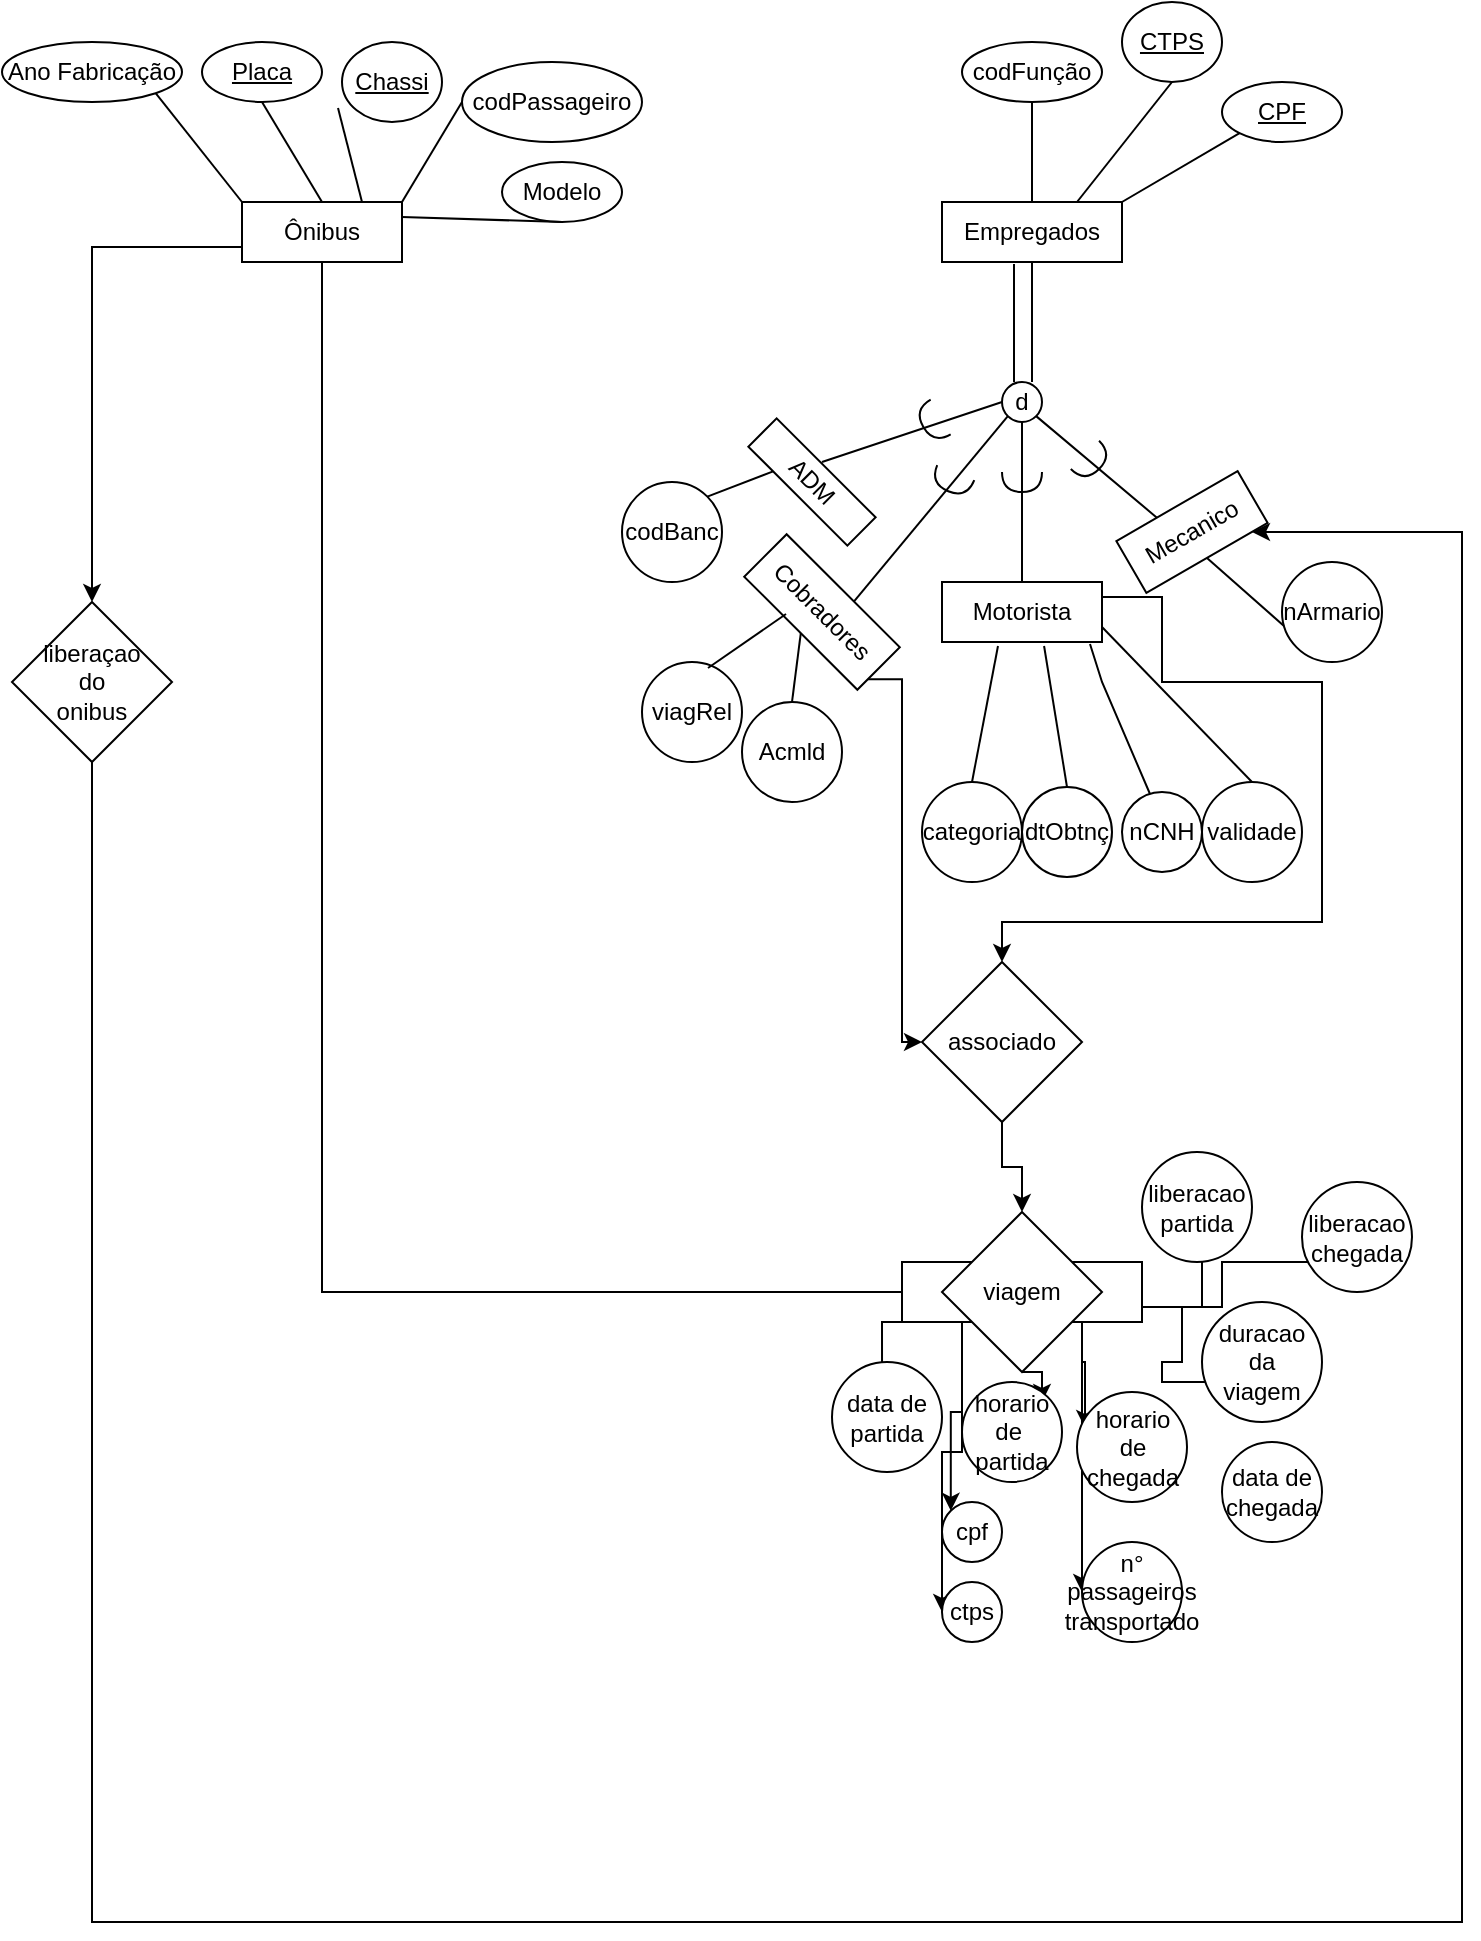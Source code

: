 <mxfile version="21.7.5" type="github" pages="2">
  <diagram id="R2lEEEUBdFMjLlhIrx00" name="Page-1">
    <mxGraphModel dx="1493" dy="584" grid="1" gridSize="10" guides="1" tooltips="1" connect="1" arrows="1" fold="1" page="1" pageScale="1" pageWidth="850" pageHeight="1100" math="0" shadow="0" extFonts="Permanent Marker^https://fonts.googleapis.com/css?family=Permanent+Marker">
      <root>
        <mxCell id="0" />
        <mxCell id="1" parent="0" />
        <mxCell id="-ZE24n4rQE2Rr5PEtNpd-37" style="edgeStyle=orthogonalEdgeStyle;rounded=0;orthogonalLoop=1;jettySize=auto;html=1;exitX=0.5;exitY=1;exitDx=0;exitDy=0;entryX=0;entryY=0.5;entryDx=0;entryDy=0;" parent="1" source="P4Qe4bIyhjVOa-29sOe9-1" target="-ZE24n4rQE2Rr5PEtNpd-9" edge="1">
          <mxGeometry relative="1" as="geometry" />
        </mxCell>
        <mxCell id="hOX4rJRIt0ofQGxdPfrl-7" style="edgeStyle=orthogonalEdgeStyle;rounded=0;orthogonalLoop=1;jettySize=auto;html=1;exitX=0;exitY=0.75;exitDx=0;exitDy=0;" edge="1" parent="1" source="P4Qe4bIyhjVOa-29sOe9-1" target="hOX4rJRIt0ofQGxdPfrl-4">
          <mxGeometry relative="1" as="geometry" />
        </mxCell>
        <mxCell id="P4Qe4bIyhjVOa-29sOe9-1" value="Ônibus" style="rounded=0;whiteSpace=wrap;html=1;" parent="1" vertex="1">
          <mxGeometry x="190" y="150" width="80" height="30" as="geometry" />
        </mxCell>
        <mxCell id="P4Qe4bIyhjVOa-29sOe9-2" value="codPassageiro" style="ellipse;whiteSpace=wrap;html=1;" parent="1" vertex="1">
          <mxGeometry x="300" y="80" width="90" height="40" as="geometry" />
        </mxCell>
        <mxCell id="P4Qe4bIyhjVOa-29sOe9-3" value="Ano Fabricação" style="ellipse;whiteSpace=wrap;html=1;" parent="1" vertex="1">
          <mxGeometry x="70" y="70" width="90" height="30" as="geometry" />
        </mxCell>
        <mxCell id="P4Qe4bIyhjVOa-29sOe9-4" value="Modelo" style="ellipse;whiteSpace=wrap;html=1;" parent="1" vertex="1">
          <mxGeometry x="320" y="130" width="60" height="30" as="geometry" />
        </mxCell>
        <mxCell id="P4Qe4bIyhjVOa-29sOe9-5" value="&lt;u&gt;Chassi&lt;/u&gt;" style="ellipse;whiteSpace=wrap;html=1;" parent="1" vertex="1">
          <mxGeometry x="240" y="70" width="50" height="40" as="geometry" />
        </mxCell>
        <mxCell id="P4Qe4bIyhjVOa-29sOe9-6" value="&lt;u&gt;Placa&lt;/u&gt;" style="ellipse;whiteSpace=wrap;html=1;" parent="1" vertex="1">
          <mxGeometry x="170" y="70" width="60" height="30" as="geometry" />
        </mxCell>
        <mxCell id="P4Qe4bIyhjVOa-29sOe9-7" value="" style="endArrow=none;html=1;rounded=0;exitX=0.5;exitY=0;exitDx=0;exitDy=0;" parent="1" source="P4Qe4bIyhjVOa-29sOe9-1" edge="1">
          <mxGeometry width="50" height="50" relative="1" as="geometry">
            <mxPoint x="400" y="270" as="sourcePoint" />
            <mxPoint x="200" y="100" as="targetPoint" />
            <Array as="points">
              <mxPoint x="200" y="100" />
            </Array>
          </mxGeometry>
        </mxCell>
        <mxCell id="P4Qe4bIyhjVOa-29sOe9-8" value="" style="endArrow=none;html=1;rounded=0;entryX=1;entryY=1;entryDx=0;entryDy=0;exitX=0;exitY=0;exitDx=0;exitDy=0;" parent="1" source="P4Qe4bIyhjVOa-29sOe9-1" target="P4Qe4bIyhjVOa-29sOe9-3" edge="1">
          <mxGeometry width="50" height="50" relative="1" as="geometry">
            <mxPoint x="400" y="270" as="sourcePoint" />
            <mxPoint x="450" y="220" as="targetPoint" />
          </mxGeometry>
        </mxCell>
        <mxCell id="P4Qe4bIyhjVOa-29sOe9-9" value="" style="endArrow=none;html=1;rounded=0;exitX=0.75;exitY=0;exitDx=0;exitDy=0;entryX=-0.04;entryY=0.825;entryDx=0;entryDy=0;entryPerimeter=0;" parent="1" source="P4Qe4bIyhjVOa-29sOe9-1" target="P4Qe4bIyhjVOa-29sOe9-5" edge="1">
          <mxGeometry width="50" height="50" relative="1" as="geometry">
            <mxPoint x="400" y="270" as="sourcePoint" />
            <mxPoint x="450" y="220" as="targetPoint" />
          </mxGeometry>
        </mxCell>
        <mxCell id="P4Qe4bIyhjVOa-29sOe9-10" value="" style="endArrow=none;html=1;rounded=0;exitX=1;exitY=0;exitDx=0;exitDy=0;entryX=0;entryY=0.5;entryDx=0;entryDy=0;" parent="1" source="P4Qe4bIyhjVOa-29sOe9-1" target="P4Qe4bIyhjVOa-29sOe9-2" edge="1">
          <mxGeometry width="50" height="50" relative="1" as="geometry">
            <mxPoint x="400" y="270" as="sourcePoint" />
            <mxPoint x="450" y="220" as="targetPoint" />
          </mxGeometry>
        </mxCell>
        <mxCell id="P4Qe4bIyhjVOa-29sOe9-11" value="" style="endArrow=none;html=1;rounded=0;exitX=1;exitY=0.25;exitDx=0;exitDy=0;entryX=0.5;entryY=1;entryDx=0;entryDy=0;" parent="1" source="P4Qe4bIyhjVOa-29sOe9-1" target="P4Qe4bIyhjVOa-29sOe9-4" edge="1">
          <mxGeometry width="50" height="50" relative="1" as="geometry">
            <mxPoint x="400" y="270" as="sourcePoint" />
            <mxPoint x="450" y="220" as="targetPoint" />
          </mxGeometry>
        </mxCell>
        <mxCell id="P4Qe4bIyhjVOa-29sOe9-13" value="Empregados" style="rounded=0;whiteSpace=wrap;html=1;" parent="1" vertex="1">
          <mxGeometry x="540" y="150" width="90" height="30" as="geometry" />
        </mxCell>
        <mxCell id="P4Qe4bIyhjVOa-29sOe9-14" style="edgeStyle=orthogonalEdgeStyle;rounded=0;orthogonalLoop=1;jettySize=auto;html=1;exitX=0.5;exitY=1;exitDx=0;exitDy=0;" parent="1" source="P4Qe4bIyhjVOa-29sOe9-13" target="P4Qe4bIyhjVOa-29sOe9-13" edge="1">
          <mxGeometry relative="1" as="geometry" />
        </mxCell>
        <mxCell id="P4Qe4bIyhjVOa-29sOe9-15" value="&lt;u&gt;CTPS&lt;/u&gt;" style="ellipse;whiteSpace=wrap;html=1;" parent="1" vertex="1">
          <mxGeometry x="630" y="50" width="50" height="40" as="geometry" />
        </mxCell>
        <mxCell id="P4Qe4bIyhjVOa-29sOe9-16" value="&lt;u&gt;CPF&lt;/u&gt;" style="ellipse;whiteSpace=wrap;html=1;" parent="1" vertex="1">
          <mxGeometry x="680" y="90" width="60" height="30" as="geometry" />
        </mxCell>
        <mxCell id="P4Qe4bIyhjVOa-29sOe9-17" value="codFunção" style="ellipse;whiteSpace=wrap;html=1;" parent="1" vertex="1">
          <mxGeometry x="550" y="70" width="70" height="30" as="geometry" />
        </mxCell>
        <mxCell id="P4Qe4bIyhjVOa-29sOe9-18" value="" style="endArrow=none;html=1;rounded=0;entryX=0.5;entryY=1;entryDx=0;entryDy=0;exitX=0.5;exitY=0;exitDx=0;exitDy=0;" parent="1" source="P4Qe4bIyhjVOa-29sOe9-13" target="P4Qe4bIyhjVOa-29sOe9-17" edge="1">
          <mxGeometry width="50" height="50" relative="1" as="geometry">
            <mxPoint x="400" y="270" as="sourcePoint" />
            <mxPoint x="450" y="220" as="targetPoint" />
          </mxGeometry>
        </mxCell>
        <mxCell id="P4Qe4bIyhjVOa-29sOe9-19" value="" style="endArrow=none;html=1;rounded=0;entryX=0.5;entryY=1;entryDx=0;entryDy=0;exitX=0.75;exitY=0;exitDx=0;exitDy=0;" parent="1" source="P4Qe4bIyhjVOa-29sOe9-13" target="P4Qe4bIyhjVOa-29sOe9-15" edge="1">
          <mxGeometry width="50" height="50" relative="1" as="geometry">
            <mxPoint x="400" y="270" as="sourcePoint" />
            <mxPoint x="450" y="220" as="targetPoint" />
          </mxGeometry>
        </mxCell>
        <mxCell id="P4Qe4bIyhjVOa-29sOe9-20" value="" style="endArrow=none;html=1;rounded=0;entryX=0;entryY=1;entryDx=0;entryDy=0;exitX=1;exitY=0;exitDx=0;exitDy=0;" parent="1" source="P4Qe4bIyhjVOa-29sOe9-13" target="P4Qe4bIyhjVOa-29sOe9-16" edge="1">
          <mxGeometry width="50" height="50" relative="1" as="geometry">
            <mxPoint x="400" y="270" as="sourcePoint" />
            <mxPoint x="450" y="220" as="targetPoint" />
          </mxGeometry>
        </mxCell>
        <mxCell id="P4Qe4bIyhjVOa-29sOe9-22" value="" style="endArrow=none;html=1;rounded=0;entryX=0.5;entryY=1;entryDx=0;entryDy=0;" parent="1" target="P4Qe4bIyhjVOa-29sOe9-13" edge="1">
          <mxGeometry width="50" height="50" relative="1" as="geometry">
            <mxPoint x="585" y="240" as="sourcePoint" />
            <mxPoint x="450" y="220" as="targetPoint" />
          </mxGeometry>
        </mxCell>
        <mxCell id="P4Qe4bIyhjVOa-29sOe9-23" value="" style="endArrow=none;html=1;rounded=0;entryX=0.4;entryY=1.033;entryDx=0;entryDy=0;entryPerimeter=0;" parent="1" target="P4Qe4bIyhjVOa-29sOe9-13" edge="1">
          <mxGeometry width="50" height="50" relative="1" as="geometry">
            <mxPoint x="576" y="240" as="sourcePoint" />
            <mxPoint x="600" y="210" as="targetPoint" />
          </mxGeometry>
        </mxCell>
        <mxCell id="P4Qe4bIyhjVOa-29sOe9-24" value="d" style="ellipse;whiteSpace=wrap;html=1;aspect=fixed;" parent="1" vertex="1">
          <mxGeometry x="570" y="240" width="20" height="20" as="geometry" />
        </mxCell>
        <mxCell id="P4Qe4bIyhjVOa-29sOe9-25" value="" style="endArrow=none;html=1;rounded=0;" parent="1" edge="1">
          <mxGeometry width="50" height="50" relative="1" as="geometry">
            <mxPoint x="480" y="280" as="sourcePoint" />
            <mxPoint x="570" y="250" as="targetPoint" />
          </mxGeometry>
        </mxCell>
        <mxCell id="P4Qe4bIyhjVOa-29sOe9-26" value="" style="endArrow=none;html=1;rounded=0;entryX=0.5;entryY=1;entryDx=0;entryDy=0;" parent="1" target="P4Qe4bIyhjVOa-29sOe9-24" edge="1">
          <mxGeometry width="50" height="50" relative="1" as="geometry">
            <mxPoint x="580" y="340" as="sourcePoint" />
            <mxPoint x="600" y="270" as="targetPoint" />
          </mxGeometry>
        </mxCell>
        <mxCell id="P4Qe4bIyhjVOa-29sOe9-27" value="" style="endArrow=none;html=1;rounded=0;entryX=1;entryY=1;entryDx=0;entryDy=0;" parent="1" target="P4Qe4bIyhjVOa-29sOe9-24" edge="1">
          <mxGeometry width="50" height="50" relative="1" as="geometry">
            <mxPoint x="650" y="310" as="sourcePoint" />
            <mxPoint x="450" y="220" as="targetPoint" />
          </mxGeometry>
        </mxCell>
        <mxCell id="P4Qe4bIyhjVOa-29sOe9-28" value="" style="endArrow=none;html=1;rounded=0;entryX=0;entryY=1;entryDx=0;entryDy=0;exitX=0.597;exitY=0.052;exitDx=0;exitDy=0;exitPerimeter=0;" parent="1" source="P4Qe4bIyhjVOa-29sOe9-40" target="P4Qe4bIyhjVOa-29sOe9-24" edge="1">
          <mxGeometry width="50" height="50" relative="1" as="geometry">
            <mxPoint x="520" y="320" as="sourcePoint" />
            <mxPoint x="450" y="220" as="targetPoint" />
          </mxGeometry>
        </mxCell>
        <mxCell id="P4Qe4bIyhjVOa-29sOe9-29" value="" style="shape=requiredInterface;html=1;verticalLabelPosition=bottom;sketch=0;rotation=112;" parent="1" vertex="1">
          <mxGeometry x="540" y="280" width="10" height="20" as="geometry" />
        </mxCell>
        <mxCell id="P4Qe4bIyhjVOa-29sOe9-30" value="" style="shape=requiredInterface;html=1;verticalLabelPosition=bottom;sketch=0;rotation=-210;" parent="1" vertex="1">
          <mxGeometry x="530" y="250" width="10" height="20" as="geometry" />
        </mxCell>
        <mxCell id="P4Qe4bIyhjVOa-29sOe9-31" value="" style="shape=requiredInterface;html=1;verticalLabelPosition=bottom;sketch=0;rotation=90;" parent="1" vertex="1">
          <mxGeometry x="575" y="280" width="10" height="20" as="geometry" />
        </mxCell>
        <mxCell id="P4Qe4bIyhjVOa-29sOe9-32" value="" style="shape=requiredInterface;html=1;verticalLabelPosition=bottom;sketch=0;rotation=45;" parent="1" vertex="1">
          <mxGeometry x="610" y="270" width="10" height="20" as="geometry" />
        </mxCell>
        <mxCell id="P4Qe4bIyhjVOa-29sOe9-38" value="ADM" style="rounded=0;whiteSpace=wrap;html=1;rotation=45;" parent="1" vertex="1">
          <mxGeometry x="440" y="280" width="70" height="20" as="geometry" />
        </mxCell>
        <mxCell id="P4Qe4bIyhjVOa-29sOe9-39" value="Mecanico" style="rounded=0;whiteSpace=wrap;html=1;rotation=-30;" parent="1" vertex="1">
          <mxGeometry x="630" y="300" width="70" height="30" as="geometry" />
        </mxCell>
        <mxCell id="-ZE24n4rQE2Rr5PEtNpd-5" style="edgeStyle=orthogonalEdgeStyle;rounded=0;orthogonalLoop=1;jettySize=auto;html=1;exitX=1;exitY=0.75;exitDx=0;exitDy=0;" parent="1" source="P4Qe4bIyhjVOa-29sOe9-40" target="-ZE24n4rQE2Rr5PEtNpd-1" edge="1">
          <mxGeometry relative="1" as="geometry">
            <Array as="points">
              <mxPoint x="520" y="389" />
              <mxPoint x="520" y="570" />
            </Array>
          </mxGeometry>
        </mxCell>
        <mxCell id="P4Qe4bIyhjVOa-29sOe9-40" value="Cobradores" style="rounded=0;whiteSpace=wrap;html=1;rotation=45;" parent="1" vertex="1">
          <mxGeometry x="440" y="340" width="80" height="30" as="geometry" />
        </mxCell>
        <mxCell id="-ZE24n4rQE2Rr5PEtNpd-6" style="edgeStyle=orthogonalEdgeStyle;rounded=0;orthogonalLoop=1;jettySize=auto;html=1;exitX=1;exitY=0.25;exitDx=0;exitDy=0;" parent="1" source="P4Qe4bIyhjVOa-29sOe9-43" target="-ZE24n4rQE2Rr5PEtNpd-1" edge="1">
          <mxGeometry relative="1" as="geometry">
            <Array as="points">
              <mxPoint x="650" y="348" />
              <mxPoint x="650" y="390" />
              <mxPoint x="730" y="390" />
              <mxPoint x="730" y="510" />
              <mxPoint x="570" y="510" />
            </Array>
          </mxGeometry>
        </mxCell>
        <mxCell id="P4Qe4bIyhjVOa-29sOe9-43" value="Motorista" style="rounded=0;whiteSpace=wrap;html=1;" parent="1" vertex="1">
          <mxGeometry x="540" y="340" width="80" height="30" as="geometry" />
        </mxCell>
        <mxCell id="P4Qe4bIyhjVOa-29sOe9-44" value="categoria" style="ellipse;whiteSpace=wrap;html=1;aspect=fixed;" parent="1" vertex="1">
          <mxGeometry x="530" y="440" width="50" height="50" as="geometry" />
        </mxCell>
        <mxCell id="P4Qe4bIyhjVOa-29sOe9-45" value="nArmario" style="ellipse;whiteSpace=wrap;html=1;aspect=fixed;" parent="1" vertex="1">
          <mxGeometry x="710" y="330" width="50" height="50" as="geometry" />
        </mxCell>
        <mxCell id="P4Qe4bIyhjVOa-29sOe9-46" value="nCNH" style="ellipse;whiteSpace=wrap;html=1;aspect=fixed;" parent="1" vertex="1">
          <mxGeometry x="630" y="445" width="40" height="40" as="geometry" />
        </mxCell>
        <mxCell id="P4Qe4bIyhjVOa-29sOe9-47" value="dtObtnç" style="ellipse;whiteSpace=wrap;html=1;aspect=fixed;" parent="1" vertex="1">
          <mxGeometry x="580" y="442.5" width="45" height="45" as="geometry" />
        </mxCell>
        <mxCell id="P4Qe4bIyhjVOa-29sOe9-48" value="validade" style="ellipse;whiteSpace=wrap;html=1;aspect=fixed;" parent="1" vertex="1">
          <mxGeometry x="670" y="440" width="50" height="50" as="geometry" />
        </mxCell>
        <mxCell id="P4Qe4bIyhjVOa-29sOe9-49" value="viagRel" style="ellipse;whiteSpace=wrap;html=1;aspect=fixed;" parent="1" vertex="1">
          <mxGeometry x="390" y="380" width="50" height="50" as="geometry" />
        </mxCell>
        <mxCell id="P4Qe4bIyhjVOa-29sOe9-50" value="Acmld" style="ellipse;whiteSpace=wrap;html=1;aspect=fixed;" parent="1" vertex="1">
          <mxGeometry x="440" y="400" width="50" height="50" as="geometry" />
        </mxCell>
        <mxCell id="P4Qe4bIyhjVOa-29sOe9-51" value="codBanc" style="ellipse;whiteSpace=wrap;html=1;aspect=fixed;" parent="1" vertex="1">
          <mxGeometry x="380" y="290" width="50" height="50" as="geometry" />
        </mxCell>
        <mxCell id="P4Qe4bIyhjVOa-29sOe9-52" value="" style="endArrow=none;html=1;rounded=0;entryX=0.35;entryY=1.067;entryDx=0;entryDy=0;entryPerimeter=0;exitX=0.5;exitY=0;exitDx=0;exitDy=0;" parent="1" source="P4Qe4bIyhjVOa-29sOe9-44" target="P4Qe4bIyhjVOa-29sOe9-43" edge="1">
          <mxGeometry width="50" height="50" relative="1" as="geometry">
            <mxPoint x="400" y="470" as="sourcePoint" />
            <mxPoint x="450" y="420" as="targetPoint" />
          </mxGeometry>
        </mxCell>
        <mxCell id="P4Qe4bIyhjVOa-29sOe9-54" value="" style="endArrow=none;html=1;rounded=0;entryX=0.638;entryY=1.067;entryDx=0;entryDy=0;entryPerimeter=0;exitX=0.5;exitY=0;exitDx=0;exitDy=0;" parent="1" source="P4Qe4bIyhjVOa-29sOe9-47" target="P4Qe4bIyhjVOa-29sOe9-43" edge="1">
          <mxGeometry width="50" height="50" relative="1" as="geometry">
            <mxPoint x="400" y="470" as="sourcePoint" />
            <mxPoint x="450" y="420" as="targetPoint" />
          </mxGeometry>
        </mxCell>
        <mxCell id="P4Qe4bIyhjVOa-29sOe9-55" value="" style="endArrow=none;html=1;rounded=0;entryX=0.925;entryY=1.033;entryDx=0;entryDy=0;entryPerimeter=0;exitX=0.35;exitY=0.025;exitDx=0;exitDy=0;exitPerimeter=0;" parent="1" source="P4Qe4bIyhjVOa-29sOe9-46" target="P4Qe4bIyhjVOa-29sOe9-43" edge="1">
          <mxGeometry width="50" height="50" relative="1" as="geometry">
            <mxPoint x="400" y="470" as="sourcePoint" />
            <mxPoint x="450" y="420" as="targetPoint" />
            <Array as="points">
              <mxPoint x="620" y="390" />
            </Array>
          </mxGeometry>
        </mxCell>
        <mxCell id="P4Qe4bIyhjVOa-29sOe9-58" value="" style="endArrow=none;html=1;rounded=0;entryX=1;entryY=0.75;entryDx=0;entryDy=0;exitX=0.5;exitY=0;exitDx=0;exitDy=0;" parent="1" source="P4Qe4bIyhjVOa-29sOe9-48" target="P4Qe4bIyhjVOa-29sOe9-43" edge="1">
          <mxGeometry width="50" height="50" relative="1" as="geometry">
            <mxPoint x="400" y="470" as="sourcePoint" />
            <mxPoint x="450" y="420" as="targetPoint" />
          </mxGeometry>
        </mxCell>
        <mxCell id="P4Qe4bIyhjVOa-29sOe9-62" value="" style="endArrow=none;html=1;rounded=0;entryX=0.5;entryY=1;entryDx=0;entryDy=0;exitX=0.02;exitY=0.64;exitDx=0;exitDy=0;exitPerimeter=0;" parent="1" source="P4Qe4bIyhjVOa-29sOe9-45" target="P4Qe4bIyhjVOa-29sOe9-39" edge="1">
          <mxGeometry width="50" height="50" relative="1" as="geometry">
            <mxPoint x="400" y="470" as="sourcePoint" />
            <mxPoint x="450" y="420" as="targetPoint" />
          </mxGeometry>
        </mxCell>
        <mxCell id="P4Qe4bIyhjVOa-29sOe9-63" value="" style="endArrow=none;html=1;rounded=0;entryX=0.35;entryY=0.948;entryDx=0;entryDy=0;entryPerimeter=0;exitX=0.66;exitY=0.06;exitDx=0;exitDy=0;exitPerimeter=0;" parent="1" source="P4Qe4bIyhjVOa-29sOe9-49" target="P4Qe4bIyhjVOa-29sOe9-40" edge="1">
          <mxGeometry width="50" height="50" relative="1" as="geometry">
            <mxPoint x="400" y="470" as="sourcePoint" />
            <mxPoint x="450" y="420" as="targetPoint" />
          </mxGeometry>
        </mxCell>
        <mxCell id="P4Qe4bIyhjVOa-29sOe9-64" value="" style="endArrow=none;html=1;rounded=0;entryX=0.5;entryY=1;entryDx=0;entryDy=0;exitX=0.5;exitY=0;exitDx=0;exitDy=0;" parent="1" source="P4Qe4bIyhjVOa-29sOe9-50" target="P4Qe4bIyhjVOa-29sOe9-40" edge="1">
          <mxGeometry width="50" height="50" relative="1" as="geometry">
            <mxPoint x="400" y="470" as="sourcePoint" />
            <mxPoint x="450" y="420" as="targetPoint" />
          </mxGeometry>
        </mxCell>
        <mxCell id="P4Qe4bIyhjVOa-29sOe9-65" value="" style="endArrow=none;html=1;rounded=0;entryX=0.25;entryY=1;entryDx=0;entryDy=0;exitX=1;exitY=0;exitDx=0;exitDy=0;" parent="1" source="P4Qe4bIyhjVOa-29sOe9-51" target="P4Qe4bIyhjVOa-29sOe9-38" edge="1">
          <mxGeometry width="50" height="50" relative="1" as="geometry">
            <mxPoint x="400" y="470" as="sourcePoint" />
            <mxPoint x="450" y="420" as="targetPoint" />
          </mxGeometry>
        </mxCell>
        <mxCell id="-ZE24n4rQE2Rr5PEtNpd-10" style="edgeStyle=orthogonalEdgeStyle;rounded=0;orthogonalLoop=1;jettySize=auto;html=1;exitX=0.5;exitY=1;exitDx=0;exitDy=0;" parent="1" source="-ZE24n4rQE2Rr5PEtNpd-1" target="-ZE24n4rQE2Rr5PEtNpd-9" edge="1">
          <mxGeometry relative="1" as="geometry" />
        </mxCell>
        <mxCell id="-ZE24n4rQE2Rr5PEtNpd-1" value="associado" style="rhombus;whiteSpace=wrap;html=1;" parent="1" vertex="1">
          <mxGeometry x="530" y="530" width="80" height="80" as="geometry" />
        </mxCell>
        <mxCell id="-ZE24n4rQE2Rr5PEtNpd-26" style="edgeStyle=orthogonalEdgeStyle;rounded=0;orthogonalLoop=1;jettySize=auto;html=1;exitX=0;exitY=1;exitDx=0;exitDy=0;entryX=0.455;entryY=0.182;entryDx=0;entryDy=0;entryPerimeter=0;" parent="1" source="-ZE24n4rQE2Rr5PEtNpd-8" target="-ZE24n4rQE2Rr5PEtNpd-13" edge="1">
          <mxGeometry relative="1" as="geometry" />
        </mxCell>
        <mxCell id="-ZE24n4rQE2Rr5PEtNpd-27" style="edgeStyle=orthogonalEdgeStyle;rounded=0;orthogonalLoop=1;jettySize=auto;html=1;exitX=0.25;exitY=1;exitDx=0;exitDy=0;entryX=0;entryY=0;entryDx=0;entryDy=0;" parent="1" source="-ZE24n4rQE2Rr5PEtNpd-8" target="-ZE24n4rQE2Rr5PEtNpd-15" edge="1">
          <mxGeometry relative="1" as="geometry" />
        </mxCell>
        <mxCell id="-ZE24n4rQE2Rr5PEtNpd-28" style="edgeStyle=orthogonalEdgeStyle;rounded=0;orthogonalLoop=1;jettySize=auto;html=1;exitX=0.25;exitY=1;exitDx=0;exitDy=0;entryX=0;entryY=0.5;entryDx=0;entryDy=0;" parent="1" source="-ZE24n4rQE2Rr5PEtNpd-8" target="-ZE24n4rQE2Rr5PEtNpd-14" edge="1">
          <mxGeometry relative="1" as="geometry">
            <Array as="points">
              <mxPoint x="550" y="775" />
              <mxPoint x="540" y="775" />
            </Array>
          </mxGeometry>
        </mxCell>
        <mxCell id="-ZE24n4rQE2Rr5PEtNpd-30" style="edgeStyle=orthogonalEdgeStyle;rounded=0;orthogonalLoop=1;jettySize=auto;html=1;exitX=0.75;exitY=1;exitDx=0;exitDy=0;entryX=0.073;entryY=0.327;entryDx=0;entryDy=0;entryPerimeter=0;" parent="1" source="-ZE24n4rQE2Rr5PEtNpd-8" target="-ZE24n4rQE2Rr5PEtNpd-19" edge="1">
          <mxGeometry relative="1" as="geometry" />
        </mxCell>
        <mxCell id="-ZE24n4rQE2Rr5PEtNpd-31" style="edgeStyle=orthogonalEdgeStyle;rounded=0;orthogonalLoop=1;jettySize=auto;html=1;exitX=0.75;exitY=1;exitDx=0;exitDy=0;entryX=0;entryY=0.5;entryDx=0;entryDy=0;" parent="1" source="-ZE24n4rQE2Rr5PEtNpd-8" target="-ZE24n4rQE2Rr5PEtNpd-17" edge="1">
          <mxGeometry relative="1" as="geometry">
            <Array as="points">
              <mxPoint x="610" y="810" />
              <mxPoint x="610" y="810" />
            </Array>
          </mxGeometry>
        </mxCell>
        <mxCell id="-ZE24n4rQE2Rr5PEtNpd-32" style="edgeStyle=orthogonalEdgeStyle;rounded=0;orthogonalLoop=1;jettySize=auto;html=1;exitX=1;exitY=0.75;exitDx=0;exitDy=0;entryX=0.5;entryY=0.667;entryDx=0;entryDy=0;entryPerimeter=0;" parent="1" source="-ZE24n4rQE2Rr5PEtNpd-8" target="-ZE24n4rQE2Rr5PEtNpd-23" edge="1">
          <mxGeometry relative="1" as="geometry" />
        </mxCell>
        <mxCell id="-ZE24n4rQE2Rr5PEtNpd-34" style="edgeStyle=orthogonalEdgeStyle;rounded=0;orthogonalLoop=1;jettySize=auto;html=1;exitX=1;exitY=0.75;exitDx=0;exitDy=0;entryX=0.727;entryY=0.273;entryDx=0;entryDy=0;entryPerimeter=0;" parent="1" source="-ZE24n4rQE2Rr5PEtNpd-8" target="-ZE24n4rQE2Rr5PEtNpd-24" edge="1">
          <mxGeometry relative="1" as="geometry">
            <Array as="points">
              <mxPoint x="670" y="703" />
              <mxPoint x="670" y="640" />
            </Array>
          </mxGeometry>
        </mxCell>
        <mxCell id="-ZE24n4rQE2Rr5PEtNpd-36" style="edgeStyle=orthogonalEdgeStyle;rounded=0;orthogonalLoop=1;jettySize=auto;html=1;exitX=1;exitY=0.75;exitDx=0;exitDy=0;entryX=0.909;entryY=0.727;entryDx=0;entryDy=0;entryPerimeter=0;" parent="1" source="-ZE24n4rQE2Rr5PEtNpd-8" target="-ZE24n4rQE2Rr5PEtNpd-25" edge="1">
          <mxGeometry relative="1" as="geometry" />
        </mxCell>
        <mxCell id="-ZE24n4rQE2Rr5PEtNpd-8" value="viagem" style="rounded=0;whiteSpace=wrap;html=1;" parent="1" vertex="1">
          <mxGeometry x="520" y="680" width="120" height="30" as="geometry" />
        </mxCell>
        <mxCell id="-ZE24n4rQE2Rr5PEtNpd-21" style="edgeStyle=orthogonalEdgeStyle;rounded=0;orthogonalLoop=1;jettySize=auto;html=1;exitX=0.5;exitY=1;exitDx=0;exitDy=0;" parent="1" source="-ZE24n4rQE2Rr5PEtNpd-9" edge="1">
          <mxGeometry relative="1" as="geometry">
            <mxPoint x="590" y="750" as="targetPoint" />
          </mxGeometry>
        </mxCell>
        <mxCell id="-ZE24n4rQE2Rr5PEtNpd-9" value="viagem" style="rhombus;whiteSpace=wrap;html=1;" parent="1" vertex="1">
          <mxGeometry x="540" y="655" width="80" height="80" as="geometry" />
        </mxCell>
        <mxCell id="-ZE24n4rQE2Rr5PEtNpd-13" value="data de&lt;br&gt;partida" style="ellipse;whiteSpace=wrap;html=1;aspect=fixed;" parent="1" vertex="1">
          <mxGeometry x="485" y="730" width="55" height="55" as="geometry" />
        </mxCell>
        <mxCell id="-ZE24n4rQE2Rr5PEtNpd-14" value="ctps" style="ellipse;whiteSpace=wrap;html=1;aspect=fixed;" parent="1" vertex="1">
          <mxGeometry x="540" y="840" width="30" height="30" as="geometry" />
        </mxCell>
        <mxCell id="-ZE24n4rQE2Rr5PEtNpd-15" value="cpf" style="ellipse;whiteSpace=wrap;html=1;aspect=fixed;" parent="1" vertex="1">
          <mxGeometry x="540" y="800" width="30" height="30" as="geometry" />
        </mxCell>
        <mxCell id="-ZE24n4rQE2Rr5PEtNpd-16" value="horario de&amp;nbsp;&lt;br&gt;partida" style="ellipse;whiteSpace=wrap;html=1;aspect=fixed;" parent="1" vertex="1">
          <mxGeometry x="550" y="740" width="50" height="50" as="geometry" />
        </mxCell>
        <mxCell id="-ZE24n4rQE2Rr5PEtNpd-17" value="n° passageiros&lt;br&gt;transportado" style="ellipse;whiteSpace=wrap;html=1;aspect=fixed;" parent="1" vertex="1">
          <mxGeometry x="610" y="820" width="50" height="50" as="geometry" />
        </mxCell>
        <mxCell id="-ZE24n4rQE2Rr5PEtNpd-18" value="data de&lt;br&gt;chegada" style="ellipse;whiteSpace=wrap;html=1;aspect=fixed;" parent="1" vertex="1">
          <mxGeometry x="680" y="770" width="50" height="50" as="geometry" />
        </mxCell>
        <mxCell id="-ZE24n4rQE2Rr5PEtNpd-19" value="horario&lt;br&gt;de&lt;br&gt;chegada" style="ellipse;whiteSpace=wrap;html=1;aspect=fixed;" parent="1" vertex="1">
          <mxGeometry x="607.5" y="745" width="55" height="55" as="geometry" />
        </mxCell>
        <mxCell id="-ZE24n4rQE2Rr5PEtNpd-23" value="duracao da&lt;br&gt;viagem" style="ellipse;whiteSpace=wrap;html=1;aspect=fixed;" parent="1" vertex="1">
          <mxGeometry x="670" y="700" width="60" height="60" as="geometry" />
        </mxCell>
        <mxCell id="-ZE24n4rQE2Rr5PEtNpd-24" value="liberacao partida" style="ellipse;whiteSpace=wrap;html=1;aspect=fixed;" parent="1" vertex="1">
          <mxGeometry x="640" y="625" width="55" height="55" as="geometry" />
        </mxCell>
        <mxCell id="-ZE24n4rQE2Rr5PEtNpd-25" value="liberacao chegada" style="ellipse;whiteSpace=wrap;html=1;aspect=fixed;" parent="1" vertex="1">
          <mxGeometry x="720" y="640" width="55" height="55" as="geometry" />
        </mxCell>
        <mxCell id="hOX4rJRIt0ofQGxdPfrl-6" style="edgeStyle=orthogonalEdgeStyle;rounded=0;orthogonalLoop=1;jettySize=auto;html=1;exitX=0.5;exitY=1;exitDx=0;exitDy=0;" edge="1" parent="1" source="hOX4rJRIt0ofQGxdPfrl-4" target="P4Qe4bIyhjVOa-29sOe9-39">
          <mxGeometry relative="1" as="geometry">
            <Array as="points">
              <mxPoint x="115" y="1010" />
              <mxPoint x="800" y="1010" />
              <mxPoint x="800" y="315" />
            </Array>
          </mxGeometry>
        </mxCell>
        <mxCell id="hOX4rJRIt0ofQGxdPfrl-4" value="liberaçao&lt;br&gt;do&lt;br&gt;onibus" style="rhombus;whiteSpace=wrap;html=1;" vertex="1" parent="1">
          <mxGeometry x="75" y="350" width="80" height="80" as="geometry" />
        </mxCell>
      </root>
    </mxGraphModel>
  </diagram>
  <diagram id="-1_eX9wzWCtptFLg6ToF" name="Página-2">
    <mxGraphModel dx="1120" dy="438" grid="1" gridSize="10" guides="1" tooltips="1" connect="1" arrows="1" fold="1" page="1" pageScale="1" pageWidth="827" pageHeight="1169" math="0" shadow="0">
      <root>
        <mxCell id="0" />
        <mxCell id="1" parent="0" />
      </root>
    </mxGraphModel>
  </diagram>
</mxfile>
